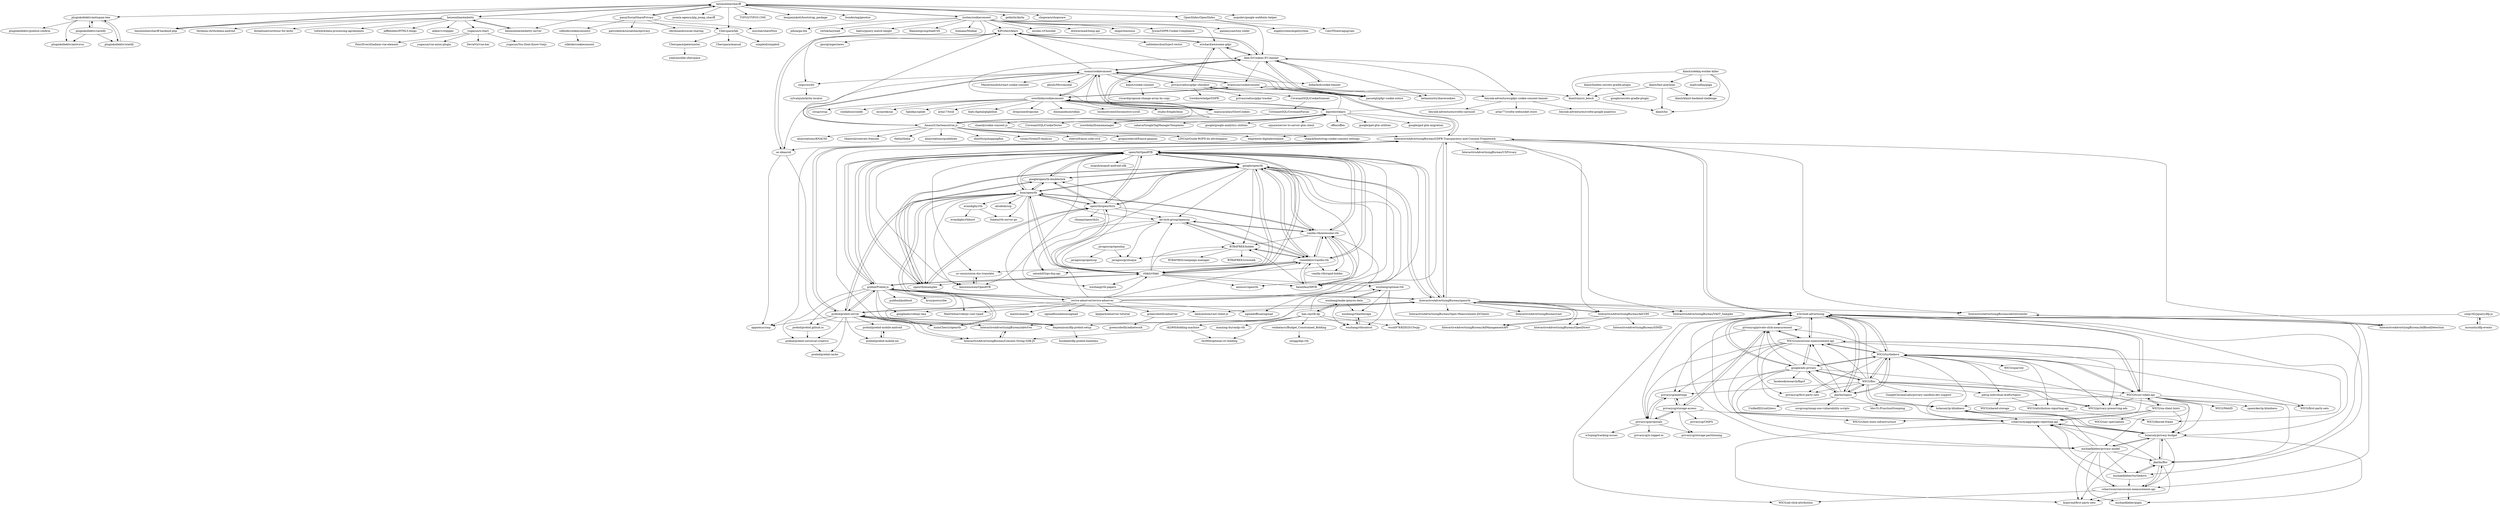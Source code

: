 digraph G {
"pluginkollektiv/antispam-bee" -> "pluginkollektiv/statify"
"pluginkollektiv/antispam-bee" -> "pluginkollektiv/cachify"
"pluginkollektiv/antispam-bee" -> "pluginkollektiv/antivirus"
"pluginkollektiv/antispam-bee" -> "pluginkollektiv/publish-confirm"
"pluginkollektiv/cachify" -> "pluginkollektiv/statify"
"pluginkollektiv/cachify" -> "pluginkollektiv/antispam-bee"
"pluginkollektiv/cachify" -> "pluginkollektiv/antivirus"
"pluginkollektiv/statify" -> "pluginkollektiv/antispam-bee"
"heiseonline/shariff" -> "heiseonline/shariff-backend-php"
"heiseonline/shariff" -> "heiseonline/embetty"
"heiseonline/shariff" -> "panzi/SocialSharePrivacy"
"heiseonline/shariff" -> "insites/cookieconsent"
"heiseonline/shariff" -> "joomla-agency/plg_jooag_shariff"
"heiseonline/shariff" -> "heiseonline/embetty-server"
"heiseonline/shariff" -> "pluginkollektiv/antispam-bee"
"heiseonline/shariff" -> "TYPO3/TYPO3.CMS" ["e"=1]
"heiseonline/shariff" -> "benjaminkott/bootstrap_package" ["e"=1]
"heiseonline/shariff" -> "bundestag/gesetze" ["e"=1]
"heiseonline/shariff" -> "OpenSlides/OpenSlides"
"heiseonline/shariff" -> "getkirby/kirby" ["e"=1]
"heiseonline/shariff" -> "shopware/shopware" ["e"=1]
"heiseonline/shariff" -> "Uberspace/lab"
"heiseonline/shariff" -> "majodev/google-webfonts-helper" ["e"=1]
"patcg-individual-drafts/topics" -> "WICG/attribution-reporting-api"
"patcg-individual-drafts/topics" -> "WICG/shared-storage"
"google/openrtb" -> "google/openrtb-doubleclick"
"google/openrtb" -> "openrtb/OpenRTB"
"google/openrtb" -> "openrtb/openrtb2x"
"google/openrtb" -> "openrtb/examples"
"google/openrtb" -> "rtbkit/rtbkit"
"google/openrtb" -> "bsm/openrtb"
"google/openrtb" -> "vanilla-rtb/awesome-rtb"
"google/openrtb" -> "venediktov/vanilla-rtb"
"google/openrtb" -> "leeowenowen/OpenRTB"
"google/openrtb" -> "ad-tech-group/openssp"
"google/openrtb" -> "benmfaul/XRTB"
"google/openrtb" -> "anossov/openrtb"
"google/openrtb" -> "InteractiveAdvertisingBureau/openrtb"
"google/openrtb" -> "RTB4FREE/bidder"
"google/openrtb" -> "nginadofficial/nginad"
"rk2900/bidding-machine" -> "rk2900/optimal-ctr-bidding"
"venkatacrc/Budget_Constrained_Bidding" -> "ostigg/dqn-rtb"
"privacycg/private-click-measurement" -> "WICG/conversion-measurement-api"
"privacycg/private-click-measurement" -> "privacycg/storage-access"
"privacycg/private-click-measurement" -> "privacycg/meetings"
"privacycg/private-click-measurement" -> "privacycg/first-party-sets"
"insites/cookieconsent" -> "heiseonline/shariff"
"insites/cookieconsent" -> "KIProtect/klaro"
"insites/cookieconsent" -> "erichard/awesome-gdpr"
"insites/cookieconsent" -> "nicolas-t/Chocolat" ["e"=1]
"insites/cookieconsent" -> "drewm/mailchimp-api" ["e"=1]
"insites/cookieconsent" -> "imgix/luminous" ["e"=1]
"insites/cookieconsent" -> "Jyxon/GDPR-Cookie-Compliance"
"insites/cookieconsent" -> "Alex-D/Cookies-EU-banner"
"insites/cookieconsent" -> "ganlanyuan/tiny-slider" ["e"=1]
"insites/cookieconsent" -> "snipsco/yett"
"insites/cookieconsent" -> "jehna/ga-lite"
"insites/cookieconsent" -> "verlok/lazyload" ["e"=1]
"insites/cookieconsent" -> "liabru/jquery-match-height" ["e"=1]
"insites/cookieconsent" -> "filamentgroup/loadCSS" ["e"=1]
"insites/cookieconsent" -> "humaan/Modaal" ["e"=1]
"InteractiveAdvertisingBureau/openrtb" -> "InteractiveAdvertisingBureau/AdCOM"
"InteractiveAdvertisingBureau/openrtb" -> "InteractiveAdvertisingBureau/AdManagementAPI"
"InteractiveAdvertisingBureau/openrtb" -> "InteractiveAdvertisingBureau/GDPR-Transparency-and-Consent-Framework"
"InteractiveAdvertisingBureau/openrtb" -> "openrtb/OpenRTB"
"InteractiveAdvertisingBureau/openrtb" -> "InteractiveAdvertisingBureau/adstxtcrawler"
"InteractiveAdvertisingBureau/openrtb" -> "InteractiveAdvertisingBureau/VAST_Samples" ["e"=1]
"InteractiveAdvertisingBureau/openrtb" -> "prebid/prebid-server"
"InteractiveAdvertisingBureau/openrtb" -> "google/openrtb"
"InteractiveAdvertisingBureau/openrtb" -> "InteractiveAdvertisingBureau/Open-Measurement-JSClients"
"InteractiveAdvertisingBureau/openrtb" -> "InteractiveAdvertisingBureau/OpenDirect"
"InteractiveAdvertisingBureau/openrtb" -> "w3c/web-advertising"
"InteractiveAdvertisingBureau/openrtb" -> "InteractiveAdvertisingBureau/vast" ["e"=1]
"InteractiveAdvertisingBureau/openrtb" -> "dailymotion/vast-client-js" ["e"=1]
"InteractiveAdvertisingBureau/openrtb" -> "prebid/Prebid.js"
"InteractiveAdvertisingBureau/openrtb" -> "InteractiveAdvertisingBureau/iabtcf-es"
"w3c/web-advertising" -> "WICG/turtledove"
"w3c/web-advertising" -> "michaelkleber/turtledove"
"w3c/web-advertising" -> "WICG/conversion-measurement-api"
"w3c/web-advertising" -> "csharrison/aggregate-reporting-api"
"w3c/web-advertising" -> "privacycg/proposals"
"w3c/web-advertising" -> "jkarlin/floc"
"w3c/web-advertising" -> "michaelkleber/privacy-model"
"w3c/web-advertising" -> "bslassey/privacy-budget"
"w3c/web-advertising" -> "csharrison/conversion-measurement-api"
"w3c/web-advertising" -> "google/ads-privacy"
"w3c/web-advertising" -> "WICG/ad-click-attribution"
"w3c/web-advertising" -> "InteractiveAdvertisingBureau/GDPR-Transparency-and-Consent-Framework"
"w3c/web-advertising" -> "WICG/trust-token-api"
"w3c/web-advertising" -> "jkarlin/topics"
"w3c/web-advertising" -> "privacycg/private-click-measurement"
"panzi/SocialSharePrivacy" -> "patrickheck/socialshareprivacy"
"panzi/SocialSharePrivacy" -> "heiseonline/shariff"
"panzi/SocialSharePrivacy" -> "cferdinandi/social-sharing" ["e"=1]
"panzi/SocialSharePrivacy" -> "mischat/shareNice"
"panzi/SocialSharePrivacy" -> "silktide/cookieconsent2"
"WICG/turtledove" -> "WICG/floc"
"WICG/turtledove" -> "WICG/conversion-measurement-api"
"WICG/turtledove" -> "google/ads-privacy"
"WICG/turtledove" -> "w3c/web-advertising"
"WICG/turtledove" -> "csharrison/aggregate-reporting-api"
"WICG/turtledove" -> "WICG/privacy-preserving-ads"
"WICG/turtledove" -> "privacycg/private-click-measurement"
"WICG/turtledove" -> "WICG/fenced-frame"
"WICG/turtledove" -> "WICG/trust-token-api"
"WICG/turtledove" -> "WICG/sparrow"
"WICG/turtledove" -> "WICG/attribution-reporting-api"
"WICG/turtledove" -> "WICG/first-party-sets"
"WICG/turtledove" -> "patcg-individual-drafts/topics"
"WICG/turtledove" -> "jkarlin/topics"
"WICG/turtledove" -> "privacycg/first-party-sets"
"WICG/ua-client-hints" -> "WICG/client-hints-infrastructure"
"WICG/ua-client-hints" -> "WICG/trust-token-api"
"WICG/ua-client-hints" -> "bslassey/privacy-budget"
"WICG/ua-client-hints" -> "WICG/turtledove"
"WICG/ua-client-hints" -> "csharrison/aggregate-reporting-api"
"WICG/ua-client-hints" -> "WICG/nav-speculation"
"rtbkit/rtbkit" -> "openrtb/OpenRTB"
"rtbkit/rtbkit" -> "google/openrtb"
"rtbkit/rtbkit" -> "openrtb/openrtb2x"
"rtbkit/rtbkit" -> "venediktov/vanilla-rtb"
"rtbkit/rtbkit" -> "bsm/openrtb"
"rtbkit/rtbkit" -> "google/openrtb-doubleclick"
"rtbkit/rtbkit" -> "vanilla-rtb/awesome-rtb"
"rtbkit/rtbkit" -> "openrtb/examples"
"rtbkit/rtbkit" -> "benmfaul/XRTB"
"rtbkit/rtbkit" -> "wnzhang/rtb-papers" ["e"=1]
"rtbkit/rtbkit" -> "ad-tech-group/openssp"
"rtbkit/rtbkit" -> "prebid/Prebid.js"
"rtbkit/rtbkit" -> "anossov/openrtb"
"rtbkit/rtbkit" -> "wnzhang/optimal-rtb"
"rtbkit/rtbkit" -> "RTB4FREE/bidder"
"revive-adserver/revive-adserver" -> "greenrobotllc/adserver"
"revive-adserver/revive-adserver" -> "venediktov/vanilla-rtb"
"revive-adserver/revive-adserver" -> "rtbkit/rtbkit"
"revive-adserver/revive-adserver" -> "prebid/Prebid.js"
"revive-adserver/revive-adserver" -> "openrtb/OpenRTB"
"revive-adserver/revive-adserver" -> "ad-tech-group/openssp"
"revive-adserver/revive-adserver" -> "google/openrtb"
"revive-adserver/revive-adserver" -> "googleads/videojs-ima" ["e"=1]
"revive-adserver/revive-adserver" -> "nginadofficial/nginad"
"revive-adserver/revive-adserver" -> "nginadfoundation/nginad"
"revive-adserver/revive-adserver" -> "kijepark/adserver-tutorial"
"revive-adserver/revive-adserver" -> "openrtb/openrtb2x"
"revive-adserver/revive-adserver" -> "vanilla-rtb/awesome-rtb"
"revive-adserver/revive-adserver" -> "MailOnline/videojs-vast-vpaid" ["e"=1]
"revive-adserver/revive-adserver" -> "mautic/mautic" ["e"=1]
"leeowenowen/OpenRTB" -> "uc-union/union-doc-translate"
"heiseonline/embetty" -> "heiseonline/embetty-server"
"heiseonline/embetty" -> "heiseonline/shariff"
"heiseonline/embetty" -> "heiseonline/shariff-backend-php"
"heiseonline/embetty" -> "yugasun/x-chart"
"heiseonline/embetty" -> "Uberspace/lab"
"heiseonline/embetty" -> "threema-ch/threema-android" ["e"=1]
"heiseonline/embetty" -> "distantnative/retour-for-kirby" ["e"=1]
"heiseonline/embetty" -> "tollwerk/data-processing-agreements"
"heiseonline/embetty" -> "jeffehobbs/HTML5-bingo"
"heiseonline/embetty" -> "alikinvv/stepper" ["e"=1]
"prebid/prebid.github.io" -> "prebid/prebid-universal-creative"
"osano/cookieconsent" -> "brainsum/cookieconsent"
"osano/cookieconsent" -> "orestbida/cookieconsent"
"osano/cookieconsent" -> "kiprotect/klaro"
"osano/cookieconsent" -> "Alex-D/Cookies-EU-banner"
"osano/cookieconsent" -> "KIProtect/klaro"
"osano/cookieconsent" -> "as-ideas/oil"
"osano/cookieconsent" -> "passatgt/gdpr-cookie-notice"
"osano/cookieconsent" -> "dobarkod/cookie-banner"
"osano/cookieconsent" -> "AmauriC/tarteaucitron.js"
"osano/cookieconsent" -> "manucaralmo/GlowCookies"
"osano/cookieconsent" -> "Mastermindzh/react-cookie-consent" ["e"=1]
"osano/cookieconsent" -> "privacyradius/gdpr-checklist"
"osano/cookieconsent" -> "ghosh/Micromodal" ["e"=1]
"osano/cookieconsent" -> "klaxit/cookie-consent"
"osano/cookieconsent" -> "snipsco/yett"
"greenrobotllc/adserver" -> "greenrobotllc/adnetwork"
"orestbida/cookieconsent" -> "orestbida/iframemanager"
"orestbida/cookieconsent" -> "osano/cookieconsent"
"orestbida/cookieconsent" -> "kiprotect/klaro"
"orestbida/cookieconsent" -> "brainsum/cookieconsent"
"orestbida/cookieconsent" -> "manucaralmo/GlowCookies"
"orestbida/cookieconsent" -> "locomotivemtl/locomotive-scroll" ["e"=1]
"orestbida/cookieconsent" -> "studio-freight/lenis" ["e"=1]
"orestbida/cookieconsent" -> "swup/swup" ["e"=1]
"orestbida/cookieconsent" -> "coollabsio/coolify" ["e"=1]
"orestbida/cookieconsent" -> "mciastek/sal" ["e"=1]
"orestbida/cookieconsent" -> "Splidejs/splide" ["e"=1]
"orestbida/cookieconsent" -> "area17/twill" ["e"=1]
"orestbida/cookieconsent" -> "biati-digital/glightbox" ["e"=1]
"orestbida/cookieconsent" -> "dropzone/dropzone" ["e"=1]
"orestbida/cookieconsent" -> "dixonandmoe/rellax" ["e"=1]
"WICG/floc" -> "WICG/turtledove"
"WICG/floc" -> "google/ads-privacy"
"WICG/floc" -> "w3c/web-advertising"
"WICG/floc" -> "WICG/conversion-measurement-api"
"WICG/floc" -> "jkarlin/topics"
"WICG/floc" -> "bslassey/privacy-budget"
"WICG/floc" -> "WICG/trust-token-api"
"WICG/floc" -> "csharrison/aggregate-reporting-api"
"WICG/floc" -> "privacycg/first-party-sets"
"WICG/floc" -> "privacycg/private-click-measurement"
"WICG/floc" -> "GoogleChromeLabs/privacy-sandbox-dev-support"
"WICG/floc" -> "WICG/privacy-preserving-ads"
"WICG/floc" -> "privacycg/meetings"
"WICG/floc" -> "bslassey/ip-blindness"
"WICG/floc" -> "patcg-individual-drafts/topics"
"kiprotect/klaro" -> "osano/cookieconsent"
"kiprotect/klaro" -> "orestbida/cookieconsent"
"kiprotect/klaro" -> "brainsum/cookieconsent"
"kiprotect/klaro" -> "google/ga4-gtm-migration" ["e"=1]
"kiprotect/klaro" -> "orestbida/iframemanager"
"kiprotect/klaro" -> "empreinte-digitale/orejime"
"kiprotect/klaro" -> "sahava/GoogleTagManagerTemplates" ["e"=1]
"kiprotect/klaro" -> "google/google-analytics-utilities" ["e"=1]
"kiprotect/klaro" -> "square/server-to-server-gtm-client"
"kiprotect/klaro" -> "Alex-D/Cookies-EU-banner"
"kiprotect/klaro" -> "offen/offen" ["e"=1]
"kiprotect/klaro" -> "google/ga4-gtm-utilities" ["e"=1]
"kiprotect/klaro" -> "AmauriC/tarteaucitron.js"
"venediktov/vanilla-rtb" -> "vanilla-rtb/awesome-rtb"
"venediktov/vanilla-rtb" -> "vanilla-rtb/rapid-bidder"
"venediktov/vanilla-rtb" -> "benmfaul/XRTB"
"venediktov/vanilla-rtb" -> "RTB4FREE/bidder"
"venediktov/vanilla-rtb" -> "ad-tech-group/openssp"
"venediktov/vanilla-rtb" -> "rtbkit/rtbkit"
"venediktov/vanilla-rtb" -> "google/openrtb"
"venediktov/vanilla-rtb" -> "satoshi03/go-dsp-api"
"venediktov/vanilla-rtb" -> "openrtb/OpenRTB"
"venediktov/vanilla-rtb" -> "uc-union/union-doc-translate"
"kmjennison/dfp-prebid-setup" -> "Insideall/dfp-prebid-lineitems"
"kmjennison/dfp-prebid-setup" -> "prebid/prebid-server"
"prebid/Prebid.js" -> "prebid/prebid-server"
"prebid/Prebid.js" -> "InteractiveAdvertisingBureau/GDPR-Transparency-and-Consent-Framework"
"prebid/Prebid.js" -> "openrtb/OpenRTB"
"prebid/Prebid.js" -> "kmjennison/dfp-prebid-setup"
"prebid/Prebid.js" -> "prebid/prebid.github.io"
"prebid/Prebid.js" -> "dailymotion/vast-client-js" ["e"=1]
"prebid/Prebid.js" -> "pubfood/pubfood"
"prebid/Prebid.js" -> "InteractiveAdvertisingBureau/openrtb"
"prebid/Prebid.js" -> "rtbkit/rtbkit"
"prebid/Prebid.js" -> "krux/postscribe" ["e"=1]
"prebid/Prebid.js" -> "googleads/videojs-ima" ["e"=1]
"prebid/Prebid.js" -> "MailOnline/videojs-vast-vpaid" ["e"=1]
"prebid/Prebid.js" -> "prebid/prebid-universal-creative"
"prebid/Prebid.js" -> "InteractiveAdvertisingBureau/iabtcf-es"
"prebid/Prebid.js" -> "revive-adserver/revive-adserver"
"prebid/prebid-universal-creative" -> "prebid/prebid-cache"
"AmauriC/tarteaucitron.js" -> "LINCnil/Guide-RGPD-du-developpeur" ["e"=1]
"AmauriC/tarteaucitron.js" -> "alsacreations/KNACSS" ["e"=1]
"AmauriC/tarteaucitron.js" -> "empreinte-digitale/orejime"
"AmauriC/tarteaucitron.js" -> "kiprotect/klaro"
"AmauriC/tarteaucitron.js" -> "osano/cookieconsent"
"AmauriC/tarteaucitron.js" -> "Alex-D/Cookies-EU-banner"
"AmauriC/tarteaucitron.js" -> "tibastral/contrats-francais" ["e"=1]
"AmauriC/tarteaucitron.js" -> "thelia/thelia" ["e"=1]
"AmauriC/tarteaucitron.js" -> "alsacreations/guidelines" ["e"=1]
"AmauriC/tarteaucitron.js" -> "dim00z/gshoppingflux"
"AmauriC/tarteaucitron.js" -> "cnumr/GreenIT-Analysis" ["e"=1]
"AmauriC/tarteaucitron.js" -> "steeve/france.code-civil" ["e"=1]
"AmauriC/tarteaucitron.js" -> "KIProtect/klaro"
"AmauriC/tarteaucitron.js" -> "gregoiredavid/france-geojson" ["e"=1]
"AmauriC/tarteaucitron.js" -> "InteractiveAdvertisingBureau/GDPR-Transparency-and-Consent-Framework"
"yugasun/x-chart" -> "yugasun/You-Dont-Know-Vuejs"
"yugasun/x-chart" -> "FairyEver/d2admin-vue-element" ["e"=1]
"yugasun/x-chart" -> "yugasun/vue-axios-plugin"
"yugasun/x-chart" -> "DeviaVir/vue-bar" ["e"=1]
"WICG/trust-token-api" -> "csharrison/aggregate-reporting-api"
"WICG/trust-token-api" -> "bslassey/privacy-budget"
"WICG/trust-token-api" -> "bslassey/ip-blindness"
"WICG/trust-token-api" -> "michaelkleber/privacy-model"
"WICG/trust-token-api" -> "WICG/conversion-measurement-api"
"WICG/trust-token-api" -> "WICG/turtledove"
"WICG/trust-token-api" -> "WICG/ua-client-hints"
"WICG/trust-token-api" -> "w3c/web-advertising"
"WICG/trust-token-api" -> "WICG/WebID"
"WICG/trust-token-api" -> "WICG/first-party-sets"
"WICG/trust-token-api" -> "jkarlin/floc"
"WICG/trust-token-api" -> "spanicker/ip-blindness"
"WICG/trust-token-api" -> "WICG/privacy-preserving-ads"
"InteractiveAdvertisingBureau/GDPR-Transparency-and-Consent-Framework" -> "InteractiveAdvertisingBureau/Consent-String-SDK-JS"
"InteractiveAdvertisingBureau/GDPR-Transparency-and-Consent-Framework" -> "InteractiveAdvertisingBureau/iabtcf-es"
"InteractiveAdvertisingBureau/GDPR-Transparency-and-Consent-Framework" -> "InteractiveAdvertisingBureau/openrtb"
"InteractiveAdvertisingBureau/GDPR-Transparency-and-Consent-Framework" -> "prebid/Prebid.js"
"InteractiveAdvertisingBureau/GDPR-Transparency-and-Consent-Framework" -> "w3c/web-advertising"
"InteractiveAdvertisingBureau/GDPR-Transparency-and-Consent-Framework" -> "prebid/prebid-server"
"InteractiveAdvertisingBureau/GDPR-Transparency-and-Consent-Framework" -> "appnexus/cmp"
"InteractiveAdvertisingBureau/GDPR-Transparency-and-Consent-Framework" -> "as-ideas/oil"
"InteractiveAdvertisingBureau/GDPR-Transparency-and-Consent-Framework" -> "InteractiveAdvertisingBureau/USPrivacy"
"InteractiveAdvertisingBureau/GDPR-Transparency-and-Consent-Framework" -> "InteractiveAdvertisingBureau/adstxtcrawler"
"InteractiveAdvertisingBureau/GDPR-Transparency-and-Consent-Framework" -> "InteractiveAdvertisingBureau/AdBlockDetection"
"InteractiveAdvertisingBureau/GDPR-Transparency-and-Consent-Framework" -> "openrtb/OpenRTB"
"InteractiveAdvertisingBureau/GDPR-Transparency-and-Consent-Framework" -> "privacyradius/gdpr-checklist"
"InteractiveAdvertisingBureau/GDPR-Transparency-and-Consent-Framework" -> "InteractiveAdvertisingBureau/VAST_Samples" ["e"=1]
"InteractiveAdvertisingBureau/GDPR-Transparency-and-Consent-Framework" -> "InteractiveAdvertisingBureau/AdCOM"
"han-cai/rlb-dp" -> "wnzhang/optimal-rtb"
"han-cai/rlb-dp" -> "rk2900/bidding-machine"
"han-cai/rlb-dp" -> "wnzhang/make-ipinyou-data"
"han-cai/rlb-dp" -> "wush978/KDD2015wpp"
"han-cai/rlb-dp" -> "wnzhang/rtbcontrol"
"han-cai/rlb-dp" -> "venkatacrc/Budget_Constrained_Bidding"
"han-cai/rlb-dp" -> "manxing-du/cmdp-rtb"
"han-cai/rlb-dp" -> "rk2900/optimal-ctr-bidding"
"wnzhang/make-ipinyou-data" -> "wnzhang/optimal-rtb"
"wnzhang/make-ipinyou-data" -> "wnzhang/rtbcontrol"
"wnzhang/make-ipinyou-data" -> "wnzhang/rtbarbitrage"
"wnzhang/make-ipinyou-data" -> "han-cai/rlb-dp"
"snipsco/yett" -> "sylvainjule/kirby-locator" ["e"=1]
"Alex-D/Cookies-EU-banner" -> "passatgt/gdpr-cookie-notice"
"Alex-D/Cookies-EU-banner" -> "dobarkod/cookie-banner"
"Alex-D/Cookies-EU-banner" -> "KIProtect/klaro"
"Alex-D/Cookies-EU-banner" -> "ketanmistry/ihavecookies"
"Alex-D/Cookies-EU-banner" -> "manucaralmo/GlowCookies"
"Alex-D/Cookies-EU-banner" -> "osano/cookieconsent"
"Alex-D/Cookies-EU-banner" -> "erichard/awesome-gdpr"
"Alex-D/Cookies-EU-banner" -> "brainsum/cookieconsent"
"Alex-D/Cookies-EU-banner" -> "beyonk-adventures/gdpr-cookie-consent-banner"
"openrtb/OpenRTB" -> "google/openrtb"
"openrtb/OpenRTB" -> "openrtb/openrtb2x"
"openrtb/OpenRTB" -> "rtbkit/rtbkit"
"openrtb/OpenRTB" -> "openrtb/examples"
"openrtb/OpenRTB" -> "google/openrtb-doubleclick"
"openrtb/OpenRTB" -> "bsm/openrtb"
"openrtb/OpenRTB" -> "vanilla-rtb/awesome-rtb"
"openrtb/OpenRTB" -> "venediktov/vanilla-rtb"
"openrtb/OpenRTB" -> "InteractiveAdvertisingBureau/openrtb"
"openrtb/OpenRTB" -> "prebid/Prebid.js"
"openrtb/OpenRTB" -> "uc-union/union-doc-translate"
"openrtb/OpenRTB" -> "leeowenowen/OpenRTB"
"openrtb/OpenRTB" -> "wnzhang/rtb-papers" ["e"=1]
"openrtb/OpenRTB" -> "benmfaul/XRTB"
"openrtb/OpenRTB" -> "mopub/mopub-android-sdk" ["e"=1]
"coop182/jquery.dfp.js" -> "mcountis/dfp-events"
"coop182/jquery.dfp.js" -> "kmjennison/dfp-prebid-setup"
"OpenSlides/OpenSlides" -> "CatoTH/antragsgruen"
"OpenSlides/OpenSlides" -> "engelsystem/engelsystem" ["e"=1]
"privacycg/storage-access" -> "privacycg/meetings"
"privacycg/storage-access" -> "privacycg/storage-partitioning"
"privacycg/storage-access" -> "privacycg/private-click-measurement"
"privacycg/storage-access" -> "privacycg/proposals"
"privacycg/storage-access" -> "WICG/client-hints-infrastructure"
"privacycg/storage-access" -> "privacycg/CHIPS"
"dobarkod/cookie-banner" -> "Alex-D/Cookies-EU-banner"
"KIProtect/klaro" -> "as-ideas/oil"
"KIProtect/klaro" -> "Alex-D/Cookies-EU-banner"
"KIProtect/klaro" -> "passatgt/gdpr-cookie-notice"
"KIProtect/klaro" -> "sabbelasichon/typo3-rector" ["e"=1]
"KIProtect/klaro" -> "georgringer/news" ["e"=1]
"KIProtect/klaro" -> "erichard/awesome-gdpr"
"Uberspace/lab" -> "Uberspace/manual"
"Uberspace/lab" -> "Uberspace/paternoster"
"Uberspace/lab" -> "simpleid/simpleid" ["e"=1]
"uc-union/union-doc-translate" -> "leeowenowen/OpenRTB"
"privacyradius/gdpr-checklist" -> "privacyradius/gdpr-tracker"
"privacyradius/gdpr-checklist" -> "erichard/awesome-gdpr"
"privacyradius/gdpr-checklist" -> "trewknowledge/GDPR"
"privacyradius/gdpr-checklist" -> "InteractiveAdvertisingBureau/GDPR-Transparency-and-Consent-Framework"
"privacyradius/gdpr-checklist" -> "CovenantSQL/CookieScanner"
"wnzhang/rtbcontrol" -> "wnzhang/rtbarbitrage"
"erichard/awesome-gdpr" -> "privacyradius/gdpr-checklist"
"erichard/awesome-gdpr" -> "passatgt/gdpr-cookie-notice"
"erichard/awesome-gdpr" -> "KIProtect/klaro"
"erichard/awesome-gdpr" -> "Alex-D/Cookies-EU-banner"
"heiseonline/embetty-server" -> "heiseonline/embetty"
"as-ideas/oil" -> "KIProtect/klaro"
"as-ideas/oil" -> "InteractiveAdvertisingBureau/Consent-String-SDK-JS"
"as-ideas/oil" -> "appnexus/cmp"
"passatgt/gdpr-cookie-notice" -> "Alex-D/Cookies-EU-banner"
"InteractiveAdvertisingBureau/AdBlockDetection" -> "InteractiveAdvertisingBureau/adstxtcrawler"
"mxmCherry/openrtb" -> "bsm/openrtb"
"mxmCherry/openrtb" -> "prebid/prebid-server"
"silktide/cookieconsent2" -> "silktide/cookieconsent"
"brainsum/cookieconsent" -> "osano/cookieconsent"
"brainsum/cookieconsent" -> "passatgt/gdpr-cookie-notice"
"brainsum/cookieconsent" -> "orestbida/cookieconsent"
"brainsum/cookieconsent" -> "ketanmistry/ihavecookies"
"brainsum/cookieconsent" -> "beyonk-adventures/gdpr-cookie-consent-banner"
"javagossip/opendsp" -> "javagossip/openssp"
"javagossip/opendsp" -> "javagossip/zhuque"
"WICG/conversion-measurement-api" -> "privacycg/private-click-measurement"
"WICG/conversion-measurement-api" -> "csharrison/aggregate-reporting-api"
"WICG/conversion-measurement-api" -> "WICG/turtledove"
"WICG/conversion-measurement-api" -> "WICG/privacy-preserving-ads"
"WICG/conversion-measurement-api" -> "w3c/web-advertising"
"WICG/conversion-measurement-api" -> "google/ads-privacy"
"WICG/conversion-measurement-api" -> "bslassey/ip-blindness"
"WICG/conversion-measurement-api" -> "privacycg/meetings"
"WICG/conversion-measurement-api" -> "WICG/trust-token-api"
"WICG/conversion-measurement-api" -> "privacycg/proposals"
"shaack/cookie-consent-js" -> "shaack/bootstrap-cookie-consent-settings"
"bsm/openrtb" -> "mxmCherry/openrtb"
"bsm/openrtb" -> "satoshi03/go-dsp-api"
"bsm/openrtb" -> "google/openrtb"
"bsm/openrtb" -> "vanilla-rtb/awesome-rtb"
"bsm/openrtb" -> "openrtb/examples"
"bsm/openrtb" -> "evandigby/rtb"
"bsm/openrtb" -> "openrtb/OpenRTB"
"bsm/openrtb" -> "leeowenowen/OpenRTB"
"bsm/openrtb" -> "rtbkit/rtbkit"
"bsm/openrtb" -> "alicebob/ssp"
"bsm/openrtb" -> "google/openrtb-doubleclick"
"bsm/openrtb" -> "ad-tech-group/openssp"
"bsm/openrtb" -> "openrtb/openrtb2x"
"bsm/openrtb" -> "prebid/prebid-server"
"bsm/openrtb" -> "fukata/rtb-server-go"
"openrtb/openrtb2x" -> "openrtb/examples"
"openrtb/openrtb2x" -> "openrtb/OpenRTB"
"openrtb/openrtb2x" -> "google/openrtb-doubleclick"
"openrtb/openrtb2x" -> "google/openrtb"
"openrtb/openrtb2x" -> "chompi/openrtb2x"
"openrtb/openrtb2x" -> "rtbkit/rtbkit"
"openrtb/openrtb2x" -> "bsm/openrtb"
"openrtb/openrtb2x" -> "venediktov/vanilla-rtb"
"openrtb/openrtb2x" -> "ad-tech-group/openssp"
"CovenantSQL/CovenantForum" -> "CovenantSQL/CookieTester"
"klaxit/hidden-secrets-gradle-plugin" -> "klaxit/micro_bench"
"klaxit/hidden-secrets-gradle-plugin" -> "google/secrets-gradle-plugin" ["e"=1]
"michaelkleber/turtledove" -> "jkarlin/floc"
"michaelkleber/turtledove" -> "csharrison/conversion-measurement-api"
"michaelkleber/turtledove" -> "csharrison/aggregate-reporting-api"
"CovenantSQL/CookieScanner" -> "CovenantSQL/CovenantForum"
"evandigby/rtb" -> "evandigby/rtbhost"
"evandigby/rtb" -> "fukata/rtb-server-go"
"Uberspace/paternoster" -> "yeah/ansible-uberspace"
"michaelkleber/privacy-model" -> "bslassey/privacy-budget"
"michaelkleber/privacy-model" -> "michaelkleber/pigin"
"michaelkleber/privacy-model" -> "csharrison/aggregate-reporting-api"
"michaelkleber/privacy-model" -> "csharrison/conversion-measurement-api"
"michaelkleber/privacy-model" -> "michaelkleber/turtledove"
"michaelkleber/privacy-model" -> "krgovind/first-party-sets"
"michaelkleber/privacy-model" -> "bslassey/ip-blindness"
"michaelkleber/privacy-model" -> "jkarlin/floc"
"vanilla-rtb/awesome-rtb" -> "venediktov/vanilla-rtb"
"vanilla-rtb/awesome-rtb" -> "ad-tech-group/openssp"
"vanilla-rtb/awesome-rtb" -> "vanilla-rtb/rapid-bidder"
"vanilla-rtb/awesome-rtb" -> "benmfaul/XRTB"
"vanilla-rtb/awesome-rtb" -> "RTB4FREE/bidder"
"vanilla-rtb/awesome-rtb" -> "bsm/openrtb"
"vanilla-rtb/awesome-rtb" -> "google/openrtb"
"vanilla-rtb/awesome-rtb" -> "openrtb/OpenRTB"
"wnzhang/optimal-rtb" -> "wnzhang/rtbarbitrage"
"wnzhang/optimal-rtb" -> "wnzhang/rtbcontrol"
"wnzhang/optimal-rtb" -> "wnzhang/make-ipinyou-data"
"wnzhang/optimal-rtb" -> "wush978/KDD2015wpp"
"wnzhang/rtbarbitrage" -> "wnzhang/rtbcontrol"
"bslassey/ip-blindness" -> "bslassey/privacy-budget"
"bslassey/ip-blindness" -> "csharrison/aggregate-reporting-api"
"mcountis/dfp-events" -> "coop182/jquery.dfp.js"
"openrtb/examples" -> "openrtb/openrtb2x"
"openrtb/examples" -> "google/openrtb"
"openrtb/examples" -> "google/openrtb-doubleclick"
"openrtb/examples" -> "openrtb/OpenRTB"
"google/openrtb-doubleclick" -> "google/openrtb"
"google/openrtb-doubleclick" -> "openrtb/openrtb2x"
"google/openrtb-doubleclick" -> "openrtb/examples"
"google/openrtb-doubleclick" -> "openrtb/OpenRTB"
"google/openrtb-doubleclick" -> "bsm/openrtb"
"jkarlin/topics" -> "UnifiedID2/uid2docs"
"jkarlin/topics" -> "google/ads-privacy"
"jkarlin/topics" -> "w3c/web-advertising"
"jkarlin/topics" -> "nccgroup/nmap-nse-vulnerability-scripts" ["e"=1]
"jkarlin/topics" -> "WICG/turtledove"
"jkarlin/topics" -> "Idov31/FunctionStomping" ["e"=1]
"jkarlin/topics" -> "WICG/conversion-measurement-api"
"jkarlin/topics" -> "WICG/floc"
"prebid/prebid-server" -> "prebid/Prebid.js"
"prebid/prebid-server" -> "kmjennison/dfp-prebid-setup"
"prebid/prebid-server" -> "mxmCherry/openrtb"
"prebid/prebid-server" -> "prebid/prebid.github.io"
"prebid/prebid-server" -> "prebid/prebid-cache"
"prebid/prebid-server" -> "prebid/prebid-mobile-ios"
"prebid/prebid-server" -> "bsm/openrtb"
"prebid/prebid-server" -> "InteractiveAdvertisingBureau/iabtcf-es"
"prebid/prebid-server" -> "prebid/prebid-universal-creative"
"prebid/prebid-server" -> "appnexus/cmp"
"prebid/prebid-server" -> "prebid/prebid-mobile-android"
"prebid/prebid-server" -> "InteractiveAdvertisingBureau/GDPR-Transparency-and-Consent-Framework"
"prebid/prebid-server" -> "InteractiveAdvertisingBureau/openrtb"
"prebid/prebid-server" -> "InteractiveAdvertisingBureau/Consent-String-SDK-JS"
"beyonk-adventures/gdpr-cookie-consent-banner" -> "beyonk-adventures/svelte-google-analytics"
"beyonk-adventures/gdpr-cookie-consent-banner" -> "beyonk-adventures/svelte-carousel" ["e"=1]
"beyonk-adventures/gdpr-cookie-consent-banner" -> "arlac77/svelte-websocket-store" ["e"=1]
"RTB4FREE/bidder" -> "RTB4FREE/campaign-manager"
"RTB4FREE/bidder" -> "RTB4FREE/crosstalk"
"RTB4FREE/bidder" -> "venediktov/vanilla-rtb"
"RTB4FREE/bidder" -> "javagossip/zhuque"
"bslassey/privacy-budget" -> "csharrison/aggregate-reporting-api"
"bslassey/privacy-budget" -> "michaelkleber/privacy-model"
"bslassey/privacy-budget" -> "bslassey/ip-blindness"
"bslassey/privacy-budget" -> "jkarlin/floc"
"bslassey/privacy-budget" -> "krgovind/first-party-sets"
"bslassey/privacy-budget" -> "csharrison/conversion-measurement-api"
"bslassey/privacy-budget" -> "michaelkleber/pigin"
"manucaralmo/GlowCookies" -> "shaack/cookie-consent-js"
"manucaralmo/GlowCookies" -> "Alex-D/Cookies-EU-banner"
"manucaralmo/GlowCookies" -> "orestbida/cookieconsent"
"klaxit/cookie-consent" -> "klaxit/micro_bench"
"klaxit/cookie-consent" -> "rricard/proposal-change-array-by-copy"
"google/ads-privacy" -> "WICG/turtledove"
"google/ads-privacy" -> "WICG/conversion-measurement-api"
"google/ads-privacy" -> "WICG/privacy-preserving-ads"
"google/ads-privacy" -> "privacycg/private-click-measurement"
"google/ads-privacy" -> "WICG/floc"
"google/ads-privacy" -> "csharrison/aggregate-reporting-api"
"google/ads-privacy" -> "michaelkleber/privacy-model"
"google/ads-privacy" -> "w3c/web-advertising"
"google/ads-privacy" -> "facebookresearch/fbpcf" ["e"=1]
"google/ads-privacy" -> "privacycg/proposals"
"google/ads-privacy" -> "jkarlin/topics"
"InteractiveAdvertisingBureau/iabtcf-es" -> "InteractiveAdvertisingBureau/Consent-String-SDK-JS"
"InteractiveAdvertisingBureau/adstxtcrawler" -> "InteractiveAdvertisingBureau/AdBlockDetection"
"benmfaul/XRTB" -> "venediktov/vanilla-rtb"
"benmfaul/XRTB" -> "vanilla-rtb/awesome-rtb"
"benmfaul/XRTB" -> "RTB4FREE/bidder"
"klaxit/fast-polylines" -> "klaxit/micro_bench"
"klaxit/fast-polylines" -> "klaxit/loc"
"klaxit/fast-polylines" -> "klaxit/klaxit-backend-challenge"
"ad-tech-group/openssp" -> "vanilla-rtb/awesome-rtb"
"ad-tech-group/openssp" -> "RTB4FREE/bidder"
"ad-tech-group/openssp" -> "venediktov/vanilla-rtb"
"ad-tech-group/openssp" -> "satoshi03/go-dsp-api"
"ad-tech-group/openssp" -> "javagossip/zhuque"
"prebid/prebid-mobile-ios" -> "prebid/prebid-mobile-android"
"WICG/attribution-reporting-api" -> "WICG/fenced-frame"
"csharrison/aggregate-reporting-api" -> "krgovind/first-party-sets"
"csharrison/aggregate-reporting-api" -> "bslassey/privacy-budget"
"klaxit/sidekiq-worker-killer" -> "klaxit/micro_bench"
"klaxit/sidekiq-worker-killer" -> "klaxit/fast-polylines"
"klaxit/sidekiq-worker-killer" -> "klaxit/loc"
"klaxit/sidekiq-worker-killer" -> "klaxit/klaxit-backend-challenge"
"klaxit/sidekiq-worker-killer" -> "madvoidhq/gaga"
"privacycg/meetings" -> "privacycg/proposals"
"privacycg/meetings" -> "privacycg/storage-access"
"csharrison/conversion-measurement-api" -> "michaelkleber/pigin"
"csharrison/conversion-measurement-api" -> "csharrison/aggregate-reporting-api"
"csharrison/conversion-measurement-api" -> "krgovind/first-party-sets"
"csharrison/conversion-measurement-api" -> "jkarlin/floc"
"csharrison/conversion-measurement-api" -> "WICG/ad-click-attribution"
"jkarlin/floc" -> "csharrison/conversion-measurement-api"
"jkarlin/floc" -> "michaelkleber/turtledove"
"jkarlin/floc" -> "bslassey/privacy-budget"
"jkarlin/floc" -> "csharrison/aggregate-reporting-api"
"jkarlin/floc" -> "krgovind/first-party-sets"
"heiseonline/shariff-backend-php" -> "heiseonline/shariff"
"klaxit/micro_bench" -> "klaxit/loc"
"InteractiveAdvertisingBureau/Consent-String-SDK-JS" -> "InteractiveAdvertisingBureau/iabtcf-es"
"privacycg/proposals" -> "privacycg/meetings"
"privacycg/proposals" -> "privacycg/is-logged-in"
"privacycg/proposals" -> "w3cping/tracking-issues"
"privacycg/proposals" -> "privacycg/storage-access"
"privacycg/proposals" -> "privacycg/storage-partitioning"
"prebid/prebid-mobile-android" -> "prebid/prebid-mobile-ios"
"InteractiveAdvertisingBureau/AdCOM" -> "InteractiveAdvertisingBureau/AdManagementAPI"
"InteractiveAdvertisingBureau/AdCOM" -> "InteractiveAdvertisingBureau/OpenDirect"
"InteractiveAdvertisingBureau/AdCOM" -> "InteractiveAdvertisingBureau/openrtb"
"InteractiveAdvertisingBureau/AdCOM" -> "InteractiveAdvertisingBureau/SIMID"
"pluginkollektiv/antispam-bee" ["l"="-25.531,10.897"]
"pluginkollektiv/statify" ["l"="-25.505,10.893"]
"pluginkollektiv/cachify" ["l"="-25.505,10.911"]
"pluginkollektiv/antivirus" ["l"="-25.515,10.925"]
"pluginkollektiv/publish-confirm" ["l"="-25.518,10.882"]
"heiseonline/shariff" ["l"="-25.624,10.866"]
"heiseonline/shariff-backend-php" ["l"="-25.599,10.845"]
"heiseonline/embetty" ["l"="-25.563,10.85"]
"panzi/SocialSharePrivacy" ["l"="-25.616,10.801"]
"insites/cookieconsent" ["l"="-25.749,10.888"]
"joomla-agency/plg_jooag_shariff" ["l"="-25.65,10.854"]
"heiseonline/embetty-server" ["l"="-25.585,10.868"]
"TYPO3/TYPO3.CMS" ["l"="-29.634,-41.079"]
"benjaminkott/bootstrap_package" ["l"="-29.611,-41.09"]
"bundestag/gesetze" ["l"="46.38,-3.765"]
"OpenSlides/OpenSlides" ["l"="-25.624,10.922"]
"getkirby/kirby" ["l"="7.865,-33.811"]
"shopware/shopware" ["l"="10.605,-14.413"]
"Uberspace/lab" ["l"="-25.573,10.901"]
"majodev/google-webfonts-helper" ["l"="10.555,-33.319"]
"patcg-individual-drafts/topics" ["l"="-26.096,10.644"]
"WICG/attribution-reporting-api" ["l"="-26.117,10.641"]
"WICG/shared-storage" ["l"="-26.094,10.612"]
"google/openrtb" ["l"="-26.151,10.975"]
"google/openrtb-doubleclick" ["l"="-26.124,10.988"]
"openrtb/OpenRTB" ["l"="-26.139,10.954"]
"openrtb/openrtb2x" ["l"="-26.161,10.964"]
"openrtb/examples" ["l"="-26.137,10.984"]
"rtbkit/rtbkit" ["l"="-26.148,11.001"]
"bsm/openrtb" ["l"="-26.128,10.971"]
"vanilla-rtb/awesome-rtb" ["l"="-26.165,10.988"]
"venediktov/vanilla-rtb" ["l"="-26.179,10.98"]
"leeowenowen/OpenRTB" ["l"="-26.156,10.935"]
"ad-tech-group/openssp" ["l"="-26.184,10.996"]
"benmfaul/XRTB" ["l"="-26.169,11.006"]
"anossov/openrtb" ["l"="-26.143,11.027"]
"InteractiveAdvertisingBureau/openrtb" ["l"="-26.093,10.905"]
"RTB4FREE/bidder" ["l"="-26.185,11.016"]
"nginadofficial/nginad" ["l"="-26.21,10.971"]
"rk2900/bidding-machine" ["l"="-26.214,11.189"]
"rk2900/optimal-ctr-bidding" ["l"="-26.223,11.176"]
"venkatacrc/Budget_Constrained_Bidding" ["l"="-26.191,11.188"]
"ostigg/dqn-rtb" ["l"="-26.188,11.21"]
"privacycg/private-click-measurement" ["l"="-26.072,10.719"]
"WICG/conversion-measurement-api" ["l"="-26.093,10.711"]
"privacycg/storage-access" ["l"="-26.061,10.742"]
"privacycg/meetings" ["l"="-26.053,10.713"]
"privacycg/first-party-sets" ["l"="-26.068,10.674"]
"KIProtect/klaro" ["l"="-25.868,10.918"]
"erichard/awesome-gdpr" ["l"="-25.851,10.896"]
"nicolas-t/Chocolat" ["l"="13.571,-34.038"]
"drewm/mailchimp-api" ["l"="-27.904,-41.078"]
"imgix/luminous" ["l"="13.367,-34.055"]
"Jyxon/GDPR-Cookie-Compliance" ["l"="-25.756,10.857"]
"Alex-D/Cookies-EU-banner" ["l"="-25.834,10.945"]
"ganlanyuan/tiny-slider" ["l"="10.74,-33.244"]
"snipsco/yett" ["l"="-25.789,10.911"]
"jehna/ga-lite" ["l"="-25.721,10.841"]
"verlok/lazyload" ["l"="10.694,-33.341"]
"liabru/jquery-match-height" ["l"="10.918,-33.554"]
"filamentgroup/loadCSS" ["l"="10.604,-33.719"]
"humaan/Modaal" ["l"="13.628,-34.112"]
"InteractiveAdvertisingBureau/AdCOM" ["l"="-26.078,10.875"]
"InteractiveAdvertisingBureau/AdManagementAPI" ["l"="-26.097,10.88"]
"InteractiveAdvertisingBureau/GDPR-Transparency-and-Consent-Framework" ["l"="-26.037,10.891"]
"InteractiveAdvertisingBureau/adstxtcrawler" ["l"="-26.038,10.928"]
"InteractiveAdvertisingBureau/VAST_Samples" ["l"="-25.925,11.594"]
"prebid/prebid-server" ["l"="-26.08,10.92"]
"InteractiveAdvertisingBureau/Open-Measurement-JSClients" ["l"="-26.06,10.95"]
"InteractiveAdvertisingBureau/OpenDirect" ["l"="-26.098,10.87"]
"w3c/web-advertising" ["l"="-26.09,10.753"]
"InteractiveAdvertisingBureau/vast" ["l"="-25.9,11.595"]
"dailymotion/vast-client-js" ["l"="-25.95,11.603"]
"prebid/Prebid.js" ["l"="-26.107,10.937"]
"InteractiveAdvertisingBureau/iabtcf-es" ["l"="-26.057,10.913"]
"WICG/turtledove" ["l"="-26.107,10.694"]
"michaelkleber/turtledove" ["l"="-26.111,10.762"]
"csharrison/aggregate-reporting-api" ["l"="-26.115,10.727"]
"privacycg/proposals" ["l"="-26.046,10.729"]
"jkarlin/floc" ["l"="-26.115,10.744"]
"michaelkleber/privacy-model" ["l"="-26.127,10.74"]
"bslassey/privacy-budget" ["l"="-26.131,10.725"]
"csharrison/conversion-measurement-api" ["l"="-26.125,10.757"]
"google/ads-privacy" ["l"="-26.089,10.723"]
"WICG/ad-click-attribution" ["l"="-26.109,10.782"]
"WICG/trust-token-api" ["l"="-26.131,10.704"]
"jkarlin/topics" ["l"="-26.069,10.7"]
"patrickheck/socialshareprivacy" ["l"="-25.632,10.775"]
"cferdinandi/social-sharing" ["l"="10.795,-34.011"]
"mischat/shareNice" ["l"="-25.595,10.778"]
"silktide/cookieconsent2" ["l"="-25.597,10.741"]
"WICG/floc" ["l"="-26.088,10.688"]
"WICG/privacy-preserving-ads" ["l"="-26.112,10.681"]
"WICG/fenced-frame" ["l"="-26.135,10.65"]
"WICG/sparrow" ["l"="-26.117,10.661"]
"WICG/first-party-sets" ["l"="-26.139,10.675"]
"WICG/ua-client-hints" ["l"="-26.161,10.712"]
"WICG/client-hints-infrastructure" ["l"="-26.139,10.754"]
"WICG/nav-speculation" ["l"="-26.204,10.703"]
"wnzhang/rtb-papers" ["l"="22.773,37.2"]
"wnzhang/optimal-rtb" ["l"="-26.187,11.109"]
"revive-adserver/revive-adserver" ["l"="-26.191,10.955"]
"greenrobotllc/adserver" ["l"="-26.258,10.959"]
"googleads/videojs-ima" ["l"="-25.995,11.621"]
"nginadfoundation/nginad" ["l"="-26.234,10.951"]
"kijepark/adserver-tutorial" ["l"="-26.231,10.926"]
"MailOnline/videojs-vast-vpaid" ["l"="-25.967,11.604"]
"mautic/mautic" ["l"="32.068,-26"]
"uc-union/union-doc-translate" ["l"="-26.175,10.932"]
"yugasun/x-chart" ["l"="-25.49,10.82"]
"threema-ch/threema-android" ["l"="46.547,-3.483"]
"distantnative/retour-for-kirby" ["l"="7.897,-33.748"]
"tollwerk/data-processing-agreements" ["l"="-25.543,10.816"]
"jeffehobbs/HTML5-bingo" ["l"="-25.526,10.844"]
"alikinvv/stepper" ["l"="13.019,-34.25"]
"prebid/prebid.github.io" ["l"="-26.08,10.958"]
"prebid/prebid-universal-creative" ["l"="-26.077,10.942"]
"osano/cookieconsent" ["l"="-25.86,10.962"]
"brainsum/cookieconsent" ["l"="-25.835,10.975"]
"orestbida/cookieconsent" ["l"="-25.844,11.012"]
"kiprotect/klaro" ["l"="-25.878,10.992"]
"as-ideas/oil" ["l"="-25.946,10.918"]
"passatgt/gdpr-cookie-notice" ["l"="-25.839,10.924"]
"dobarkod/cookie-banner" ["l"="-25.804,10.95"]
"AmauriC/tarteaucitron.js" ["l"="-25.907,10.955"]
"manucaralmo/GlowCookies" ["l"="-25.816,10.989"]
"Mastermindzh/react-cookie-consent" ["l"="25.247,-26.226"]
"privacyradius/gdpr-checklist" ["l"="-25.925,10.883"]
"ghosh/Micromodal" ["l"="13.249,-34.124"]
"klaxit/cookie-consent" ["l"="-25.824,11.067"]
"greenrobotllc/adnetwork" ["l"="-26.286,10.96"]
"orestbida/iframemanager" ["l"="-25.872,11.035"]
"locomotivemtl/locomotive-scroll" ["l"="13.11,-34.053"]
"studio-freight/lenis" ["l"="13.042,-34.004"]
"swup/swup" ["l"="13.122,-34.077"]
"coollabsio/coolify" ["l"="32.179,-26.406"]
"mciastek/sal" ["l"="13.171,-34.115"]
"Splidejs/splide" ["l"="13.059,-34.098"]
"area17/twill" ["l"="-26.002,-40.108"]
"biati-digital/glightbox" ["l"="13.297,-34.089"]
"dropzone/dropzone" ["l"="26.549,-26.086"]
"dixonandmoe/rellax" ["l"="10.718,-33.317"]
"GoogleChromeLabs/privacy-sandbox-dev-support" ["l"="-26.066,10.646"]
"bslassey/ip-blindness" ["l"="-26.115,10.712"]
"google/ga4-gtm-migration" ["l"="14.311,-32.695"]
"empreinte-digitale/orejime" ["l"="-25.914,10.993"]
"sahava/GoogleTagManagerTemplates" ["l"="14.331,-32.674"]
"google/google-analytics-utilities" ["l"="14.295,-32.703"]
"square/server-to-server-gtm-client" ["l"="-25.898,11.021"]
"offen/offen" ["l"="32.004,-26.157"]
"google/ga4-gtm-utilities" ["l"="14.304,-32.719"]
"vanilla-rtb/rapid-bidder" ["l"="-26.208,11.002"]
"satoshi03/go-dsp-api" ["l"="-26.199,10.987"]
"kmjennison/dfp-prebid-setup" ["l"="-26.124,10.89"]
"Insideall/dfp-prebid-lineitems" ["l"="-26.139,10.867"]
"pubfood/pubfood" ["l"="-26.141,10.904"]
"krux/postscribe" ["l"="10.712,-34.147"]
"prebid/prebid-cache" ["l"="-26.06,10.937"]
"LINCnil/Guide-RGPD-du-developpeur" ["l"="-25.84,10.086"]
"alsacreations/KNACSS" ["l"="-26.065,10.008"]
"tibastral/contrats-francais" ["l"="-25.752,10.039"]
"thelia/thelia" ["l"="-28.098,-40.501"]
"alsacreations/guidelines" ["l"="-26.14,10.015"]
"dim00z/gshoppingflux" ["l"="-25.941,10.974"]
"cnumr/GreenIT-Analysis" ["l"="-25.966,10.145"]
"steeve/france.code-civil" ["l"="-25.765,9.95"]
"gregoiredavid/france-geojson" ["l"="-25.834,10.012"]
"yugasun/You-Dont-Know-Vuejs" ["l"="-25.455,10.821"]
"FairyEver/d2admin-vue-element" ["l"="14.518,-8.673"]
"yugasun/vue-axios-plugin" ["l"="-25.468,10.796"]
"DeviaVir/vue-bar" ["l"="15.907,-10.489"]
"WICG/WebID" ["l"="-26.173,10.663"]
"spanicker/ip-blindness" ["l"="-26.161,10.683"]
"InteractiveAdvertisingBureau/Consent-String-SDK-JS" ["l"="-26.024,10.913"]
"appnexus/cmp" ["l"="-26.005,10.908"]
"InteractiveAdvertisingBureau/USPrivacy" ["l"="-26.017,10.862"]
"InteractiveAdvertisingBureau/AdBlockDetection" ["l"="-26.014,10.935"]
"han-cai/rlb-dp" ["l"="-26.203,11.157"]
"wnzhang/make-ipinyou-data" ["l"="-26.185,11.136"]
"wush978/KDD2015wpp" ["l"="-26.218,11.135"]
"wnzhang/rtbcontrol" ["l"="-26.202,11.134"]
"manxing-du/cmdp-rtb" ["l"="-26.226,11.161"]
"wnzhang/rtbarbitrage" ["l"="-26.206,11.118"]
"sylvainjule/kirby-locator" ["l"="7.908,-33.752"]
"ketanmistry/ihavecookies" ["l"="-25.852,10.939"]
"beyonk-adventures/gdpr-cookie-consent-banner" ["l"="-25.785,10.976"]
"mopub/mopub-android-sdk" ["l"="50.013,-4.31"]
"coop182/jquery.dfp.js" ["l"="-26.188,10.853"]
"mcountis/dfp-events" ["l"="-26.218,10.841"]
"CatoTH/antragsgruen" ["l"="-25.617,10.955"]
"engelsystem/engelsystem" ["l"="46.68,-3.845"]
"privacycg/storage-partitioning" ["l"="-26.029,10.745"]
"privacycg/CHIPS" ["l"="-26.044,10.763"]
"sabbelasichon/typo3-rector" ["l"="-29.592,-41.107"]
"georgringer/news" ["l"="-29.612,-41.079"]
"Uberspace/manual" ["l"="-25.567,10.929"]
"Uberspace/paternoster" ["l"="-25.547,10.945"]
"simpleid/simpleid" ["l"="-28.845,-42.031"]
"privacyradius/gdpr-tracker" ["l"="-25.899,10.854"]
"trewknowledge/GDPR" ["l"="-25.937,10.847"]
"CovenantSQL/CookieScanner" ["l"="-25.902,10.821"]
"mxmCherry/openrtb" ["l"="-26.121,10.924"]
"silktide/cookieconsent" ["l"="-25.582,10.707"]
"javagossip/opendsp" ["l"="-26.256,11.05"]
"javagossip/openssp" ["l"="-26.278,11.062"]
"javagossip/zhuque" ["l"="-26.22,11.027"]
"shaack/cookie-consent-js" ["l"="-25.779,11.023"]
"shaack/bootstrap-cookie-consent-settings" ["l"="-25.759,11.042"]
"evandigby/rtb" ["l"="-26.103,11.021"]
"alicebob/ssp" ["l"="-26.092,10.991"]
"fukata/rtb-server-go" ["l"="-26.103,11.005"]
"chompi/openrtb2x" ["l"="-26.197,10.928"]
"CovenantSQL/CovenantForum" ["l"="-25.886,10.786"]
"CovenantSQL/CookieTester" ["l"="-25.874,10.763"]
"klaxit/hidden-secrets-gradle-plugin" ["l"="-25.76,11.148"]
"klaxit/micro_bench" ["l"="-25.796,11.131"]
"google/secrets-gradle-plugin" ["l"="48.297,-3.421"]
"evandigby/rtbhost" ["l"="-26.093,11.043"]
"yeah/ansible-uberspace" ["l"="-25.534,10.966"]
"michaelkleber/pigin" ["l"="-26.152,10.748"]
"krgovind/first-party-sets" ["l"="-26.141,10.74"]
"UnifiedID2/uid2docs" ["l"="-26.032,10.665"]
"nccgroup/nmap-nse-vulnerability-scripts" ["l"="-10.715,-45.928"]
"Idov31/FunctionStomping" ["l"="-8.76,-44.112"]
"prebid/prebid-mobile-ios" ["l"="-26.073,10.895"]
"prebid/prebid-mobile-android" ["l"="-26.062,10.883"]
"beyonk-adventures/svelte-google-analytics" ["l"="-25.751,10.988"]
"beyonk-adventures/svelte-carousel" ["l"="26.917,-30.348"]
"arlac77/svelte-websocket-store" ["l"="26.938,-30.397"]
"RTB4FREE/campaign-manager" ["l"="-26.203,11.042"]
"RTB4FREE/crosstalk" ["l"="-26.187,11.043"]
"rricard/proposal-change-array-by-copy" ["l"="-25.816,11.096"]
"facebookresearch/fbpcf" ["l"="20.993,27.932"]
"klaxit/fast-polylines" ["l"="-25.808,11.155"]
"klaxit/loc" ["l"="-25.793,11.15"]
"klaxit/klaxit-backend-challenge" ["l"="-25.814,11.174"]
"klaxit/sidekiq-worker-killer" ["l"="-25.795,11.169"]
"madvoidhq/gaga" ["l"="-25.788,11.193"]
"privacycg/is-logged-in" ["l"="-26.006,10.712"]
"w3cping/tracking-issues" ["l"="-26.022,10.725"]
"InteractiveAdvertisingBureau/SIMID" ["l"="-26.074,10.846"]
}